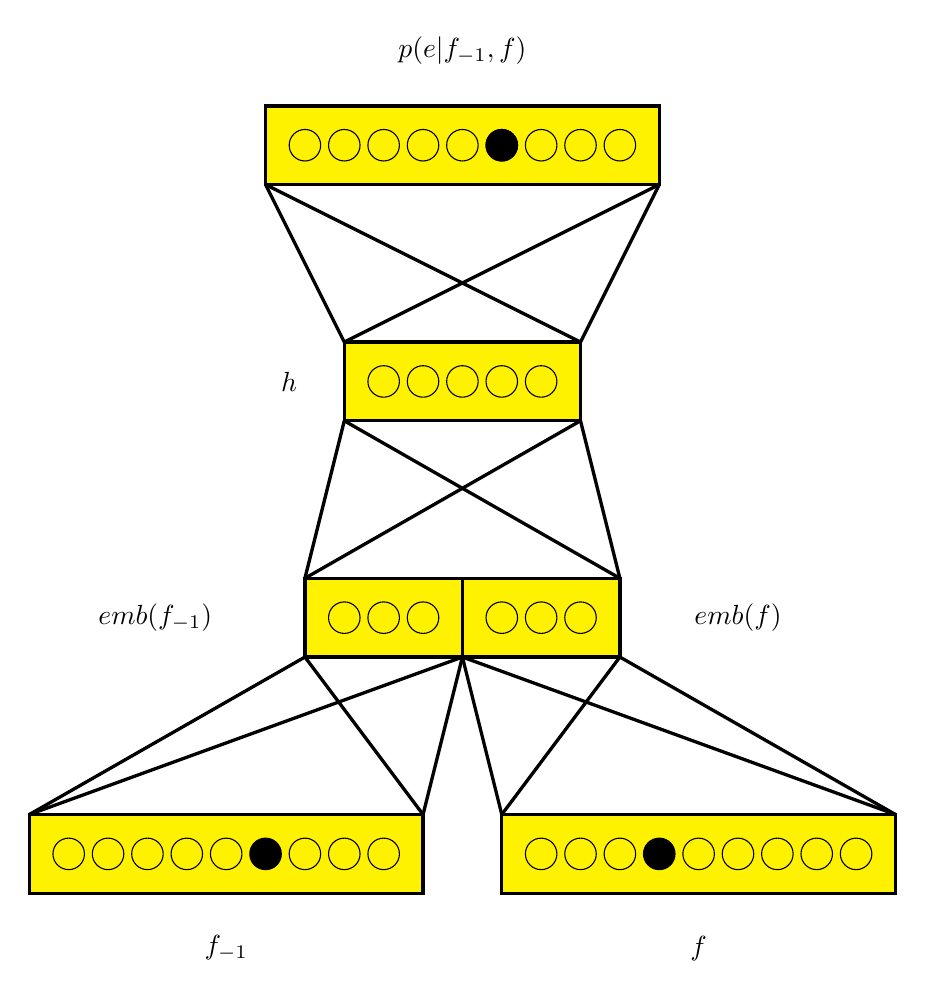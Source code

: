 %context-dis.tikz
\begin{tikzpicture}

\draw [line width=1.2pt, fill=yellow] (0,-10) rectangle (5,-9);
\draw [line width=1.2pt, fill=yellow] (6,-10) rectangle (11,-9);
\filldraw (3,-9.5) circle (0.2cm);
\draw (3.5,-9.5) circle (0.2cm);
\draw (4,-9.5) circle (0.2cm);
\draw (4.5,-9.5) circle (0.2cm);
\draw (2.5,-9.5) circle (0.2cm);
\draw (2,-9.5) circle (0.2cm);
\draw (1.5,-9.5) circle (0.2cm);
\draw (1,-9.5) circle (0.2cm);
\draw (0.5,-9.5) circle (0.2cm);

\filldraw (8,-9.5) circle (0.2cm);
\draw (6.5,-9.5) circle (0.2cm);
\draw (7,-9.5) circle (0.2cm);
\draw (7.5,-9.5) circle (0.2cm);
\draw (8.5,-9.5) circle (0.2cm);
\draw (9,-9.5) circle (0.2cm);
\draw (9.5,-9.5) circle (0.2cm);
\draw (10,-9.5) circle (0.2cm);
\draw (10.5,-9.5) circle (0.2cm);

\path (2.5,-10.7) node () {$f_{-1}$};
\path (8.5,-10.7) node () {$f$};

\draw [very thick] (0,-9) -- (3.5,-7);
\draw [very thick] (0,-9) -- (5.5,-7);
\draw [very thick] (5,-9) -- (3.5,-7);
\draw [very thick] (5,-9) -- (5.5,-7);
\draw [very thick] (6,-9) -- (5.5,-7);
\draw [very thick] (6,-9) -- (7.5,-7);
\draw [very thick] (11,-9) -- (5.5,-7);
\draw [very thick] (11,-9) -- (7.5,-7);

\draw [line width=1.2pt, fill=yellow] (3.5,-7) rectangle (7.5,-6);
\draw (4,-6.5) circle (0.2cm);
\draw (4.5,-6.5) circle (0.2cm);
\draw (5,-6.5) circle (0.2cm);
\draw (6,-6.5) circle (0.2cm);
\draw (6.5,-6.5) circle (0.2cm);
\draw (7,-6.5) circle (0.2cm);

\path (1.6,-6.5) node () {$emb(f_{-1})$};
\path (9.0,-6.5) node () {$emb(f)$};

\draw [very thick] (5.5,-7) -- (5.5,-6);
\draw [very thick] (3.5,-6) -- (4,-4);
\draw [very thick] (3.5,-6) -- (7,-4);
\draw [very thick] (7.5,-6) -- (4,-4);
\draw [very thick] (7.5,-6) -- (7,-4);

\draw [line width=1.2pt, fill=yellow] (4,-4) rectangle (7,-3);
\draw (4.5,-3.5) circle (0.2cm);
\draw (5,-3.5) circle (0.2cm);
\draw (5.5,-3.5) circle (0.2cm);
\draw (6,-3.5) circle (0.2cm);
\draw (6.5,-3.5) circle (0.2cm);

\path (3.3,-3.5) node () {$h$};

\draw [very thick] (4,-3) -- (3,-1);
\draw [very thick] (4,-3) -- (8,-1);
\draw [very thick] (7,-3) -- (3,-1);
\draw [very thick] (7,-3) -- (8,-1);

\draw [line width=1.2pt, fill=yellow] (3,-1) rectangle (8,0);
\filldraw (6,-0.5) circle (0.2cm);
\draw (3.5,-0.5) circle (0.2cm);
\draw (4,-0.5) circle (0.2cm);
\draw (4.5,-0.5) circle (0.2cm);
\draw (5,-0.5) circle (0.2cm);
\draw (5.5,-0.5) circle (0.2cm);
\draw (6,-0.5) circle (0.2cm);
\draw (6.5,-0.5) circle (0.2cm);
\draw (7,-0.5) circle (0.2cm);
\draw (7.5,-0.5) circle (0.2cm);
\path (5.5,0.7) node () {$p(e|f_{-1},f)$};

\end{tikzpicture}
